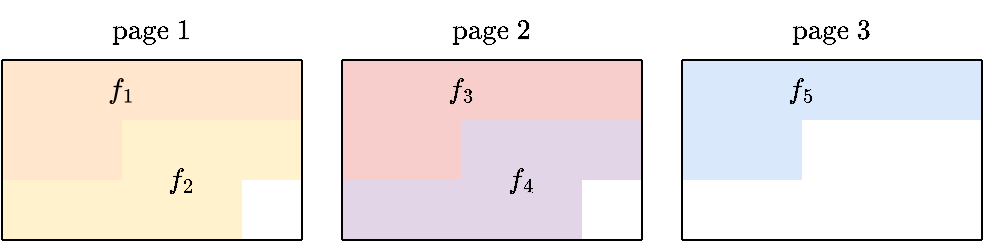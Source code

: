 <mxfile version="20.3.0" type="device"><diagram id="OISeV-BAmEoud0-LdMcb" name="Page-1"><mxGraphModel dx="816" dy="489" grid="1" gridSize="10" guides="1" tooltips="1" connect="1" arrows="1" fold="1" page="1" pageScale="1" pageWidth="827" pageHeight="1169" math="1" shadow="0"><root><mxCell id="0"/><mxCell id="1" parent="0"/><mxCell id="fZ2H_LhAlU8MLL7CAbGY-4" value="" style="rounded=0;whiteSpace=wrap;html=1;strokeColor=none;fillColor=#ffe6cc;" parent="1" vertex="1"><mxGeometry x="20" y="40" width="30" height="30" as="geometry"/></mxCell><mxCell id="fZ2H_LhAlU8MLL7CAbGY-5" value="" style="rounded=0;whiteSpace=wrap;html=1;strokeColor=none;fillColor=#ffe6cc;" parent="1" vertex="1"><mxGeometry x="50" y="40" width="30" height="30" as="geometry"/></mxCell><mxCell id="fZ2H_LhAlU8MLL7CAbGY-6" value="" style="rounded=0;whiteSpace=wrap;html=1;strokeColor=none;fillColor=#ffe6cc;" parent="1" vertex="1"><mxGeometry x="80" y="40" width="30" height="30" as="geometry"/></mxCell><mxCell id="fZ2H_LhAlU8MLL7CAbGY-7" value="" style="rounded=0;whiteSpace=wrap;html=1;strokeColor=none;fillColor=#ffe6cc;" parent="1" vertex="1"><mxGeometry x="110" y="40" width="30" height="30" as="geometry"/></mxCell><mxCell id="fZ2H_LhAlU8MLL7CAbGY-8" value="" style="rounded=0;whiteSpace=wrap;html=1;strokeColor=none;fillColor=#ffe6cc;" parent="1" vertex="1"><mxGeometry x="140" y="40" width="30" height="30" as="geometry"/></mxCell><mxCell id="fZ2H_LhAlU8MLL7CAbGY-9" value="" style="rounded=0;whiteSpace=wrap;html=1;strokeColor=none;fillColor=#ffe6cc;" parent="1" vertex="1"><mxGeometry x="20" y="70" width="30" height="30" as="geometry"/></mxCell><mxCell id="fZ2H_LhAlU8MLL7CAbGY-10" value="" style="rounded=0;whiteSpace=wrap;html=1;strokeColor=none;fillColor=#ffe6cc;" parent="1" vertex="1"><mxGeometry x="50" y="70" width="30" height="30" as="geometry"/></mxCell><mxCell id="fZ2H_LhAlU8MLL7CAbGY-11" value="" style="rounded=0;whiteSpace=wrap;html=1;strokeColor=none;fillColor=#fff2cc;" parent="1" vertex="1"><mxGeometry x="80" y="70" width="30" height="30" as="geometry"/></mxCell><mxCell id="fZ2H_LhAlU8MLL7CAbGY-12" value="" style="rounded=0;whiteSpace=wrap;html=1;strokeColor=none;fillColor=#fff2cc;" parent="1" vertex="1"><mxGeometry x="110" y="70" width="30" height="30" as="geometry"/></mxCell><mxCell id="fZ2H_LhAlU8MLL7CAbGY-13" value="" style="rounded=0;whiteSpace=wrap;html=1;strokeColor=none;fillColor=#fff2cc;" parent="1" vertex="1"><mxGeometry x="140" y="70" width="30" height="30" as="geometry"/></mxCell><mxCell id="fZ2H_LhAlU8MLL7CAbGY-19" value="" style="rounded=0;whiteSpace=wrap;html=1;strokeColor=none;fillColor=#fff2cc;" parent="1" vertex="1"><mxGeometry x="20" y="100" width="30" height="30" as="geometry"/></mxCell><mxCell id="fZ2H_LhAlU8MLL7CAbGY-20" value="" style="rounded=0;whiteSpace=wrap;html=1;strokeColor=none;fillColor=#fff2cc;" parent="1" vertex="1"><mxGeometry x="50" y="100" width="30" height="30" as="geometry"/></mxCell><mxCell id="fZ2H_LhAlU8MLL7CAbGY-21" value="" style="rounded=0;whiteSpace=wrap;html=1;strokeColor=none;fillColor=#fff2cc;" parent="1" vertex="1"><mxGeometry x="80" y="100" width="30" height="30" as="geometry"/></mxCell><mxCell id="fZ2H_LhAlU8MLL7CAbGY-22" value="" style="rounded=0;whiteSpace=wrap;html=1;strokeColor=none;fillColor=#fff2cc;" parent="1" vertex="1"><mxGeometry x="110" y="100" width="30" height="30" as="geometry"/></mxCell><mxCell id="fZ2H_LhAlU8MLL7CAbGY-240" value="" style="endArrow=none;html=1;rounded=0;entryX=0;entryY=0;entryDx=0;entryDy=0;exitX=1;exitY=0;exitDx=0;exitDy=0;" parent="1" source="fZ2H_LhAlU8MLL7CAbGY-8" target="fZ2H_LhAlU8MLL7CAbGY-4" edge="1"><mxGeometry width="50" height="50" relative="1" as="geometry"><mxPoint x="150" y="200" as="sourcePoint"/><mxPoint x="200" y="150" as="targetPoint"/></mxGeometry></mxCell><mxCell id="fZ2H_LhAlU8MLL7CAbGY-241" value="" style="endArrow=none;html=1;rounded=0;exitX=1;exitY=1;exitDx=0;exitDy=0;entryX=1;entryY=0;entryDx=0;entryDy=0;" parent="1" target="fZ2H_LhAlU8MLL7CAbGY-8" edge="1"><mxGeometry width="50" height="50" relative="1" as="geometry"><mxPoint x="170" y="130" as="sourcePoint"/><mxPoint x="180" y="50" as="targetPoint"/></mxGeometry></mxCell><mxCell id="fZ2H_LhAlU8MLL7CAbGY-242" value="" style="endArrow=none;html=1;rounded=0;exitX=0;exitY=0;exitDx=0;exitDy=0;entryX=0;entryY=1;entryDx=0;entryDy=0;" parent="1" source="fZ2H_LhAlU8MLL7CAbGY-4" target="fZ2H_LhAlU8MLL7CAbGY-19" edge="1"><mxGeometry width="50" height="50" relative="1" as="geometry"><mxPoint x="180" y="110" as="sourcePoint"/><mxPoint x="180" y="50" as="targetPoint"/></mxGeometry></mxCell><mxCell id="fZ2H_LhAlU8MLL7CAbGY-243" value="" style="endArrow=none;html=1;rounded=0;exitX=0;exitY=1;exitDx=0;exitDy=0;entryX=1;entryY=1;entryDx=0;entryDy=0;" parent="1" source="fZ2H_LhAlU8MLL7CAbGY-19" edge="1"><mxGeometry width="50" height="50" relative="1" as="geometry"><mxPoint x="180" y="140" as="sourcePoint"/><mxPoint x="170" y="130" as="targetPoint"/></mxGeometry></mxCell><mxCell id="fZ2H_LhAlU8MLL7CAbGY-263" value="" style="rounded=0;whiteSpace=wrap;html=1;strokeColor=none;fillColor=#f8cecc;" parent="1" vertex="1"><mxGeometry x="190" y="40" width="30" height="30" as="geometry"/></mxCell><mxCell id="fZ2H_LhAlU8MLL7CAbGY-264" value="" style="rounded=0;whiteSpace=wrap;html=1;strokeColor=none;fillColor=#f8cecc;" parent="1" vertex="1"><mxGeometry x="220" y="40" width="30" height="30" as="geometry"/></mxCell><mxCell id="fZ2H_LhAlU8MLL7CAbGY-265" value="" style="rounded=0;whiteSpace=wrap;html=1;strokeColor=none;fillColor=#f8cecc;" parent="1" vertex="1"><mxGeometry x="250" y="40" width="30" height="30" as="geometry"/></mxCell><mxCell id="fZ2H_LhAlU8MLL7CAbGY-266" value="" style="rounded=0;whiteSpace=wrap;html=1;strokeColor=none;fillColor=#f8cecc;" parent="1" vertex="1"><mxGeometry x="280" y="40" width="30" height="30" as="geometry"/></mxCell><mxCell id="fZ2H_LhAlU8MLL7CAbGY-267" value="" style="rounded=0;whiteSpace=wrap;html=1;strokeColor=none;fillColor=#f8cecc;" parent="1" vertex="1"><mxGeometry x="310" y="40" width="30" height="30" as="geometry"/></mxCell><mxCell id="fZ2H_LhAlU8MLL7CAbGY-268" value="" style="rounded=0;whiteSpace=wrap;html=1;strokeColor=none;fillColor=#f8cecc;" parent="1" vertex="1"><mxGeometry x="190" y="70" width="30" height="30" as="geometry"/></mxCell><mxCell id="fZ2H_LhAlU8MLL7CAbGY-269" value="" style="rounded=0;whiteSpace=wrap;html=1;strokeColor=none;fillColor=#f8cecc;" parent="1" vertex="1"><mxGeometry x="220" y="70" width="30" height="30" as="geometry"/></mxCell><mxCell id="fZ2H_LhAlU8MLL7CAbGY-270" value="" style="rounded=0;whiteSpace=wrap;html=1;strokeColor=none;fillColor=#e1d5e7;" parent="1" vertex="1"><mxGeometry x="250" y="70" width="30" height="30" as="geometry"/></mxCell><mxCell id="fZ2H_LhAlU8MLL7CAbGY-271" value="" style="rounded=0;whiteSpace=wrap;html=1;strokeColor=none;fillColor=#e1d5e7;" parent="1" vertex="1"><mxGeometry x="280" y="70" width="30" height="30" as="geometry"/></mxCell><mxCell id="fZ2H_LhAlU8MLL7CAbGY-272" value="" style="rounded=0;whiteSpace=wrap;html=1;strokeColor=none;fillColor=#e1d5e7;" parent="1" vertex="1"><mxGeometry x="310" y="70" width="30" height="30" as="geometry"/></mxCell><mxCell id="fZ2H_LhAlU8MLL7CAbGY-273" value="" style="rounded=0;whiteSpace=wrap;html=1;strokeColor=none;fillColor=#e1d5e7;" parent="1" vertex="1"><mxGeometry x="190" y="100" width="30" height="30" as="geometry"/></mxCell><mxCell id="fZ2H_LhAlU8MLL7CAbGY-274" value="" style="rounded=0;whiteSpace=wrap;html=1;strokeColor=none;fillColor=#e1d5e7;" parent="1" vertex="1"><mxGeometry x="220" y="100" width="30" height="30" as="geometry"/></mxCell><mxCell id="fZ2H_LhAlU8MLL7CAbGY-275" value="" style="rounded=0;whiteSpace=wrap;html=1;strokeColor=none;fillColor=#e1d5e7;" parent="1" vertex="1"><mxGeometry x="250" y="100" width="30" height="30" as="geometry"/></mxCell><mxCell id="fZ2H_LhAlU8MLL7CAbGY-276" value="" style="rounded=0;whiteSpace=wrap;html=1;strokeColor=none;fillColor=#e1d5e7;" parent="1" vertex="1"><mxGeometry x="280" y="100" width="30" height="30" as="geometry"/></mxCell><mxCell id="fZ2H_LhAlU8MLL7CAbGY-278" value="" style="endArrow=none;html=1;rounded=0;entryX=0;entryY=0;entryDx=0;entryDy=0;exitX=1;exitY=0;exitDx=0;exitDy=0;fillColor=#f8cecc;strokeColor=#000000;" parent="1" source="fZ2H_LhAlU8MLL7CAbGY-267" target="fZ2H_LhAlU8MLL7CAbGY-263" edge="1"><mxGeometry width="50" height="50" relative="1" as="geometry"><mxPoint x="320" y="200" as="sourcePoint"/><mxPoint x="370" y="150" as="targetPoint"/></mxGeometry></mxCell><mxCell id="fZ2H_LhAlU8MLL7CAbGY-279" value="" style="endArrow=none;html=1;rounded=0;exitX=1;exitY=1;exitDx=0;exitDy=0;entryX=1;entryY=0;entryDx=0;entryDy=0;" parent="1" target="fZ2H_LhAlU8MLL7CAbGY-267" edge="1"><mxGeometry width="50" height="50" relative="1" as="geometry"><mxPoint x="340" y="130" as="sourcePoint"/><mxPoint x="350" y="50.0" as="targetPoint"/></mxGeometry></mxCell><mxCell id="fZ2H_LhAlU8MLL7CAbGY-280" value="" style="endArrow=none;html=1;rounded=0;exitX=0;exitY=0;exitDx=0;exitDy=0;entryX=0;entryY=1;entryDx=0;entryDy=0;" parent="1" source="fZ2H_LhAlU8MLL7CAbGY-263" target="fZ2H_LhAlU8MLL7CAbGY-273" edge="1"><mxGeometry width="50" height="50" relative="1" as="geometry"><mxPoint x="350" y="110" as="sourcePoint"/><mxPoint x="350" y="50.0" as="targetPoint"/></mxGeometry></mxCell><mxCell id="fZ2H_LhAlU8MLL7CAbGY-281" value="" style="endArrow=none;html=1;rounded=0;exitX=0;exitY=1;exitDx=0;exitDy=0;entryX=1;entryY=1;entryDx=0;entryDy=0;" parent="1" source="fZ2H_LhAlU8MLL7CAbGY-273" edge="1"><mxGeometry width="50" height="50" relative="1" as="geometry"><mxPoint x="350" y="140" as="sourcePoint"/><mxPoint x="340" y="130" as="targetPoint"/></mxGeometry></mxCell><mxCell id="fZ2H_LhAlU8MLL7CAbGY-301" value="" style="rounded=0;whiteSpace=wrap;html=1;strokeColor=none;fillColor=#dae8fc;" parent="1" vertex="1"><mxGeometry x="360" y="40" width="30" height="30" as="geometry"/></mxCell><mxCell id="fZ2H_LhAlU8MLL7CAbGY-302" value="" style="rounded=0;whiteSpace=wrap;html=1;strokeColor=none;fillColor=#dae8fc;" parent="1" vertex="1"><mxGeometry x="390" y="40" width="30" height="30" as="geometry"/></mxCell><mxCell id="fZ2H_LhAlU8MLL7CAbGY-303" value="" style="rounded=0;whiteSpace=wrap;html=1;strokeColor=none;fillColor=#dae8fc;" parent="1" vertex="1"><mxGeometry x="420" y="40" width="30" height="30" as="geometry"/></mxCell><mxCell id="fZ2H_LhAlU8MLL7CAbGY-304" value="" style="rounded=0;whiteSpace=wrap;html=1;strokeColor=none;fillColor=#dae8fc;" parent="1" vertex="1"><mxGeometry x="450" y="40" width="30" height="30" as="geometry"/></mxCell><mxCell id="fZ2H_LhAlU8MLL7CAbGY-305" value="" style="rounded=0;whiteSpace=wrap;html=1;strokeColor=none;fillColor=#dae8fc;" parent="1" vertex="1"><mxGeometry x="480" y="40" width="30" height="30" as="geometry"/></mxCell><mxCell id="fZ2H_LhAlU8MLL7CAbGY-306" value="" style="rounded=0;whiteSpace=wrap;html=1;strokeColor=none;fillColor=#dae8fc;" parent="1" vertex="1"><mxGeometry x="360" y="70" width="30" height="30" as="geometry"/></mxCell><mxCell id="fZ2H_LhAlU8MLL7CAbGY-307" value="" style="rounded=0;whiteSpace=wrap;html=1;strokeColor=none;fillColor=#dae8fc;" parent="1" vertex="1"><mxGeometry x="390" y="70" width="30" height="30" as="geometry"/></mxCell><mxCell id="fZ2H_LhAlU8MLL7CAbGY-316" value="" style="endArrow=none;html=1;rounded=0;entryX=0;entryY=0;entryDx=0;entryDy=0;exitX=1;exitY=0;exitDx=0;exitDy=0;" parent="1" source="fZ2H_LhAlU8MLL7CAbGY-305" target="fZ2H_LhAlU8MLL7CAbGY-301" edge="1"><mxGeometry width="50" height="50" relative="1" as="geometry"><mxPoint x="490" y="200" as="sourcePoint"/><mxPoint x="540" y="150" as="targetPoint"/></mxGeometry></mxCell><mxCell id="fZ2H_LhAlU8MLL7CAbGY-317" value="" style="endArrow=none;html=1;rounded=0;exitX=1;exitY=1;exitDx=0;exitDy=0;entryX=1;entryY=0;entryDx=0;entryDy=0;" parent="1" target="fZ2H_LhAlU8MLL7CAbGY-305" edge="1"><mxGeometry width="50" height="50" relative="1" as="geometry"><mxPoint x="510" y="130" as="sourcePoint"/><mxPoint x="520" y="50.0" as="targetPoint"/></mxGeometry></mxCell><mxCell id="fZ2H_LhAlU8MLL7CAbGY-318" value="" style="endArrow=none;html=1;rounded=0;exitX=0;exitY=0;exitDx=0;exitDy=0;entryX=0;entryY=1;entryDx=0;entryDy=0;" parent="1" source="fZ2H_LhAlU8MLL7CAbGY-301" edge="1"><mxGeometry width="50" height="50" relative="1" as="geometry"><mxPoint x="520" y="110" as="sourcePoint"/><mxPoint x="360" y="130" as="targetPoint"/></mxGeometry></mxCell><mxCell id="fZ2H_LhAlU8MLL7CAbGY-320" value="" style="endArrow=none;html=1;rounded=0;" parent="1" edge="1"><mxGeometry width="50" height="50" relative="1" as="geometry"><mxPoint x="510" y="130" as="sourcePoint"/><mxPoint x="360" y="130" as="targetPoint"/></mxGeometry></mxCell><mxCell id="fZ2H_LhAlU8MLL7CAbGY-321" value="&lt;svg style=&quot;vertical-align: -0.464ex;&quot; xmlns:xlink=&quot;http://www.w3.org/1999/xlink&quot; viewBox=&quot;0 -705 926.6 910&quot; role=&quot;img&quot; height=&quot;2.059ex&quot; width=&quot;2.096ex&quot; xmlns=&quot;http://www.w3.org/2000/svg&quot;&gt;&lt;defs&gt;&lt;path d=&quot;M118 -162Q120 -162 124 -164T135 -167T147 -168Q160 -168 171 -155T187 -126Q197 -99 221 27T267 267T289 382V385H242Q195 385 192 387Q188 390 188 397L195 425Q197 430 203 430T250 431Q298 431 298 432Q298 434 307 482T319 540Q356 705 465 705Q502 703 526 683T550 630Q550 594 529 578T487 561Q443 561 443 603Q443 622 454 636T478 657L487 662Q471 668 457 668Q445 668 434 658T419 630Q412 601 403 552T387 469T380 433Q380 431 435 431Q480 431 487 430T498 424Q499 420 496 407T491 391Q489 386 482 386T428 385H372L349 263Q301 15 282 -47Q255 -132 212 -173Q175 -205 139 -205Q107 -205 81 -186T55 -132Q55 -95 76 -78T118 -61Q162 -61 162 -103Q162 -122 151 -136T127 -157L118 -162Z&quot; id=&quot;MJX-1-TEX-I-1D453&quot;&gt;&lt;/path&gt;&lt;path d=&quot;M213 578L200 573Q186 568 160 563T102 556H83V602H102Q149 604 189 617T245 641T273 663Q275 666 285 666Q294 666 302 660V361L303 61Q310 54 315 52T339 48T401 46H427V0H416Q395 3 257 3Q121 3 100 0H88V46H114Q136 46 152 46T177 47T193 50T201 52T207 57T213 61V578Z&quot; id=&quot;MJX-1-TEX-N-31&quot;&gt;&lt;/path&gt;&lt;/defs&gt;&lt;g transform=&quot;scale(1,-1)&quot; stroke-width=&quot;0&quot; fill=&quot;currentColor&quot; stroke=&quot;currentColor&quot;&gt;&lt;g data-mml-node=&quot;math&quot;&gt;&lt;g data-mml-node=&quot;msub&quot;&gt;&lt;g data-mml-node=&quot;mi&quot;&gt;&lt;use xlink:href=&quot;#MJX-1-TEX-I-1D453&quot; data-c=&quot;1D453&quot;&gt;&lt;/use&gt;&lt;/g&gt;&lt;g transform=&quot;translate(523,-150) scale(0.707)&quot; data-mml-node=&quot;mn&quot;&gt;&lt;use xlink:href=&quot;#MJX-1-TEX-N-31&quot; data-c=&quot;31&quot;&gt;&lt;/use&gt;&lt;/g&gt;&lt;/g&gt;&lt;/g&gt;&lt;/g&gt;&lt;/svg&gt;" style="text;html=1;strokeColor=none;fillColor=none;align=center;verticalAlign=middle;whiteSpace=wrap;rounded=0;" parent="1" vertex="1"><mxGeometry x="50" y="40" width="60" height="30" as="geometry"/></mxCell><mxCell id="fZ2H_LhAlU8MLL7CAbGY-325" value="$$f_2$$" style="text;html=1;strokeColor=none;fillColor=none;align=center;verticalAlign=middle;whiteSpace=wrap;rounded=0;" parent="1" vertex="1"><mxGeometry x="80" y="80" width="60" height="40" as="geometry"/></mxCell><mxCell id="fZ2H_LhAlU8MLL7CAbGY-326" value="$$f_3$$" style="text;html=1;strokeColor=none;fillColor=none;align=center;verticalAlign=middle;whiteSpace=wrap;rounded=0;" parent="1" vertex="1"><mxGeometry x="220" y="35" width="60" height="40" as="geometry"/></mxCell><mxCell id="fZ2H_LhAlU8MLL7CAbGY-327" value="$$f_4$$" style="text;html=1;strokeColor=none;fillColor=none;align=center;verticalAlign=middle;whiteSpace=wrap;rounded=0;" parent="1" vertex="1"><mxGeometry x="250" y="80" width="60" height="40" as="geometry"/></mxCell><mxCell id="fZ2H_LhAlU8MLL7CAbGY-328" value="$$f_5$$" style="text;html=1;strokeColor=none;fillColor=none;align=center;verticalAlign=middle;whiteSpace=wrap;rounded=0;" parent="1" vertex="1"><mxGeometry x="390" y="35" width="60" height="40" as="geometry"/></mxCell><mxCell id="fZ2H_LhAlU8MLL7CAbGY-329" value="$$\text{page } 1$$" style="text;html=1;strokeColor=none;fillColor=none;align=center;verticalAlign=middle;whiteSpace=wrap;rounded=0;" parent="1" vertex="1"><mxGeometry x="65" y="10" width="60" height="30" as="geometry"/></mxCell><mxCell id="fZ2H_LhAlU8MLL7CAbGY-330" value="$$\text{page } 2$$" style="text;html=1;strokeColor=none;fillColor=none;align=center;verticalAlign=middle;whiteSpace=wrap;rounded=0;" parent="1" vertex="1"><mxGeometry x="235" y="10" width="60" height="30" as="geometry"/></mxCell><mxCell id="fZ2H_LhAlU8MLL7CAbGY-331" value="$$\text{page } 3$$" style="text;html=1;strokeColor=none;fillColor=none;align=center;verticalAlign=middle;whiteSpace=wrap;rounded=0;" parent="1" vertex="1"><mxGeometry x="405" y="10" width="60" height="30" as="geometry"/></mxCell></root></mxGraphModel></diagram></mxfile>